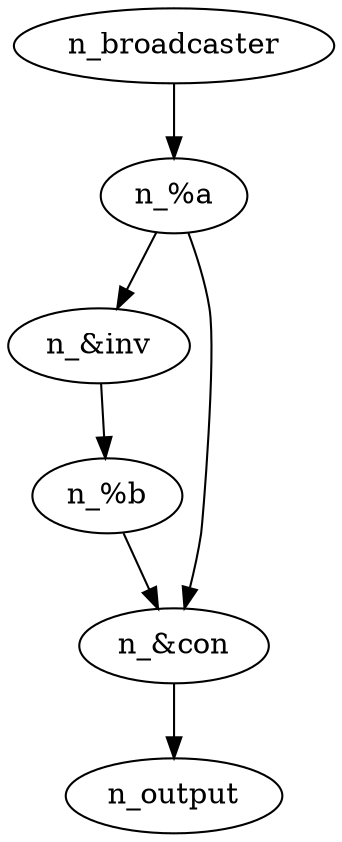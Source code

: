 digraph {
    "n_broadcaster" -> "n_%a"
    "n_%a" -> "n_&inv"
    "n_%a" -> "n_&con"
    "n_&inv" -> "n_%b"
    "n_%b" -> "n_&con"
    "n_&con" -> "n_output"
}
